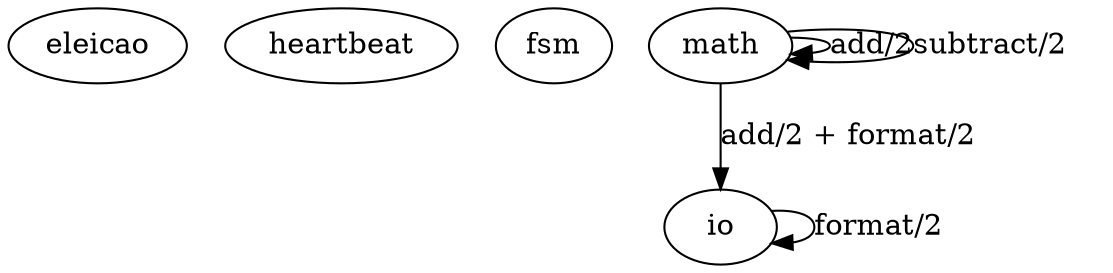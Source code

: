 digraph G {
    // Definindo os objetos

    eleicao [label="eleicao"];
    heartbeat [label="heartbeat"];
    fsm [label="fsm"];
    



    // Definindo os morfismos
    math -> math [label="add/2"];
    math -> math [label="subtract/2"];
    io -> io [label="format/2"];
    
    // Definindo a composição
    math -> io [label="add/2 + format/2"];
}